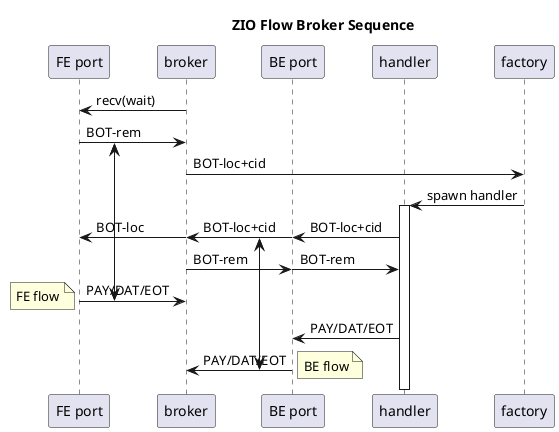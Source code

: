 @startuml
!pragma teoz true

title ZIO Flow Broker Sequence
participant "FE port" as feport
participant "broker" as broker
participant "BE port" as beport
participant "handler" as app
participant "factory" as factory

broker -> feport : recv(wait)

{festart} feport -> broker : BOT-rem
broker -> factory : BOT-loc+cid
factory -> app : spawn handler
activate app
        {bestart} app -> beport : BOT-loc+cid
        & beport -> broker : BOT-loc+cid
        & broker -> feport : BOT-loc

        broker -> beport : BOT-rem
        & beport -> app  : BOT-rem
        
        {feend} feport -> broker : PAY/DAT/EOT
        note left
                FE flow
        end note

        app -> beport : PAY/DAT/EOT
        {beend} beport -> broker : PAY/DAT/EOT
        note right
                BE flow
        end note

deactivate app

{bestart} <-> {beend}

{festart} <-> {feend}

@enduml
